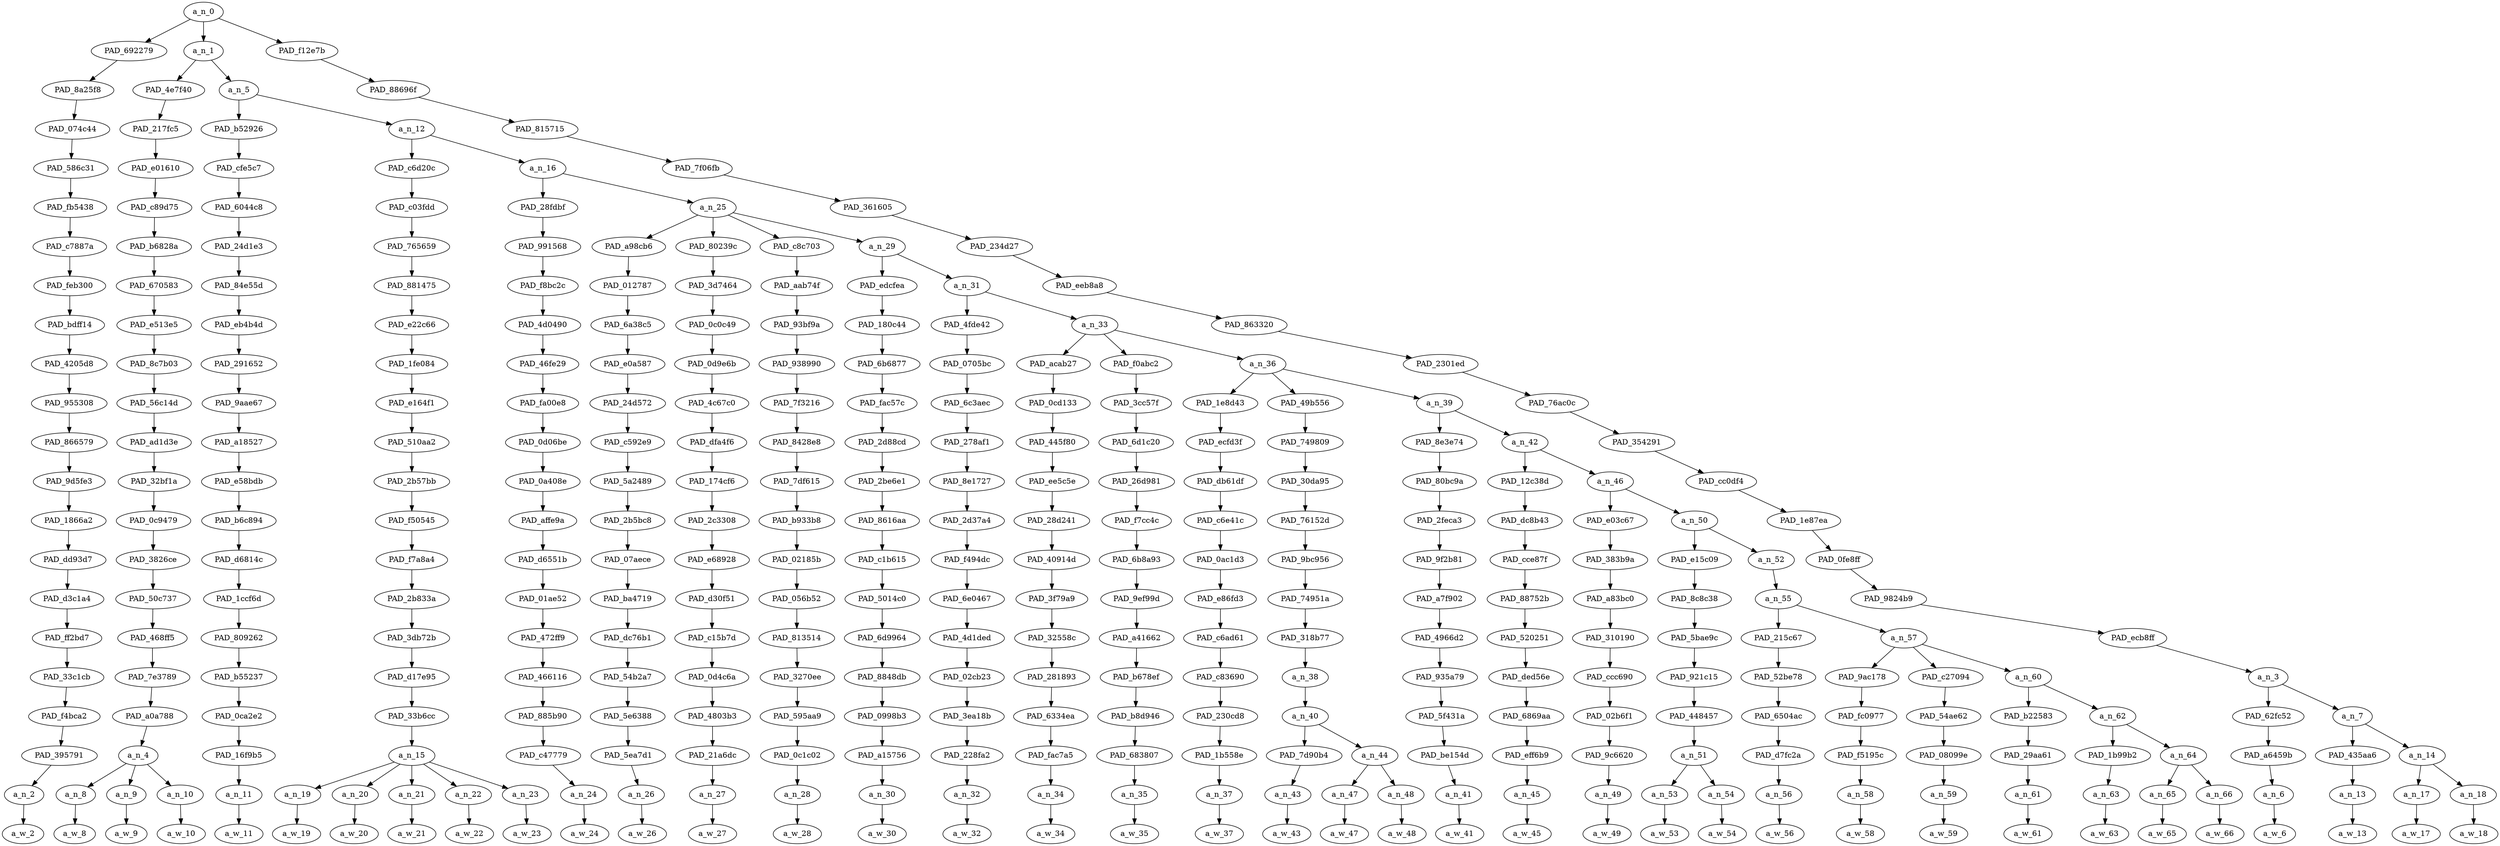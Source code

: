 strict digraph "" {
	a_n_0	[div_dir=1,
		index=0,
		level=21,
		pos="23.724949777862175,21!",
		text_span="[0, 1, 2, 3, 4, 5, 6, 7, 8, 9, 10, 11, 12, 13, 14, 15, 16, 17, 18, 19, 20, 21, 22, 23, 24, 25, 26, 27, 28, 29, 30, 31, 32, 33, 34, \
35, 36, 37]",
		value=0.99999999];
	PAD_692279	[div_dir=-1,
		index=1,
		level=20,
		pos="33.0,20!",
		text_span="[33]",
		value=0.01503875];
	a_n_0 -> PAD_692279;
	a_n_1	[div_dir=1,
		index=0,
		level=20,
		pos="3.299849333586516,20!",
		text_span="[0, 1, 2, 3, 4, 5, 6, 7, 8, 9, 10, 11, 12, 13, 14, 15, 16, 17, 18, 19, 20, 21, 22, 23, 24, 25, 26, 27, 28, 29, 30, 31, 32]",
		value=0.91500748];
	a_n_0 -> a_n_1;
	PAD_f12e7b	[div_dir=1,
		index=2,
		level=20,
		pos="34.875,20!",
		text_span="[34, 35, 36, 37]",
		value=0.06941881];
	a_n_0 -> PAD_f12e7b;
	PAD_8a25f8	[div_dir=-1,
		index=2,
		level=19,
		pos="33.0,19!",
		text_span="[33]",
		value=0.01503875];
	PAD_692279 -> PAD_8a25f8;
	PAD_074c44	[div_dir=-1,
		index=3,
		level=18,
		pos="33.0,18!",
		text_span="[33]",
		value=0.01503875];
	PAD_8a25f8 -> PAD_074c44;
	PAD_586c31	[div_dir=-1,
		index=4,
		level=17,
		pos="33.0,17!",
		text_span="[33]",
		value=0.01503875];
	PAD_074c44 -> PAD_586c31;
	PAD_fb5438	[div_dir=-1,
		index=5,
		level=16,
		pos="33.0,16!",
		text_span="[33]",
		value=0.01503875];
	PAD_586c31 -> PAD_fb5438;
	PAD_c7887a	[div_dir=-1,
		index=8,
		level=15,
		pos="33.0,15!",
		text_span="[33]",
		value=0.01503875];
	PAD_fb5438 -> PAD_c7887a;
	PAD_feb300	[div_dir=-1,
		index=9,
		level=14,
		pos="33.0,14!",
		text_span="[33]",
		value=0.01503875];
	PAD_c7887a -> PAD_feb300;
	PAD_bdff14	[div_dir=-1,
		index=10,
		level=13,
		pos="33.0,13!",
		text_span="[33]",
		value=0.01503875];
	PAD_feb300 -> PAD_bdff14;
	PAD_4205d8	[div_dir=-1,
		index=12,
		level=12,
		pos="33.0,12!",
		text_span="[33]",
		value=0.01503875];
	PAD_bdff14 -> PAD_4205d8;
	PAD_955308	[div_dir=-1,
		index=14,
		level=11,
		pos="33.0,11!",
		text_span="[33]",
		value=0.01503875];
	PAD_4205d8 -> PAD_955308;
	PAD_866579	[div_dir=-1,
		index=15,
		level=10,
		pos="33.0,10!",
		text_span="[33]",
		value=0.01503875];
	PAD_955308 -> PAD_866579;
	PAD_9d5fe3	[div_dir=-1,
		index=16,
		level=9,
		pos="33.0,9!",
		text_span="[33]",
		value=0.01503875];
	PAD_866579 -> PAD_9d5fe3;
	PAD_1866a2	[div_dir=-1,
		index=17,
		level=8,
		pos="33.0,8!",
		text_span="[33]",
		value=0.01503875];
	PAD_9d5fe3 -> PAD_1866a2;
	PAD_dd93d7	[div_dir=-1,
		index=18,
		level=7,
		pos="33.0,7!",
		text_span="[33]",
		value=0.01503875];
	PAD_1866a2 -> PAD_dd93d7;
	PAD_d3c1a4	[div_dir=-1,
		index=18,
		level=6,
		pos="33.0,6!",
		text_span="[33]",
		value=0.01503875];
	PAD_dd93d7 -> PAD_d3c1a4;
	PAD_ff2bd7	[div_dir=-1,
		index=19,
		level=5,
		pos="33.0,5!",
		text_span="[33]",
		value=0.01503875];
	PAD_d3c1a4 -> PAD_ff2bd7;
	PAD_33c1cb	[div_dir=-1,
		index=21,
		level=4,
		pos="33.0,4!",
		text_span="[33]",
		value=0.01503875];
	PAD_ff2bd7 -> PAD_33c1cb;
	PAD_f4bca2	[div_dir=-1,
		index=22,
		level=3,
		pos="33.0,3!",
		text_span="[33]",
		value=0.01503875];
	PAD_33c1cb -> PAD_f4bca2;
	PAD_395791	[div_dir=-1,
		index=24,
		level=2,
		pos="33.0,2!",
		text_span="[33]",
		value=0.01503875];
	PAD_f4bca2 -> PAD_395791;
	a_n_2	[div_dir=-1,
		index=33,
		level=1,
		pos="33.0,1!",
		text_span="[33]",
		value=0.01503875];
	PAD_395791 -> a_n_2;
	a_w_2	[div_dir=0,
		index=33,
		level=0,
		pos="33,0!",
		text_span="[33]",
		value=and];
	a_n_2 -> a_w_2;
	PAD_4e7f40	[div_dir=1,
		index=0,
		level=19,
		pos="1.0,19!",
		text_span="[0, 1, 2]",
		value=0.07791120];
	a_n_1 -> PAD_4e7f40;
	a_n_5	[div_dir=1,
		index=1,
		level=19,
		pos="5.599698667173032,19!",
		text_span="[3, 4, 5, 6, 7, 8, 9, 10, 11, 12, 13, 14, 15, 16, 17, 18, 19, 20, 21, 22, 23, 24, 25, 26, 27, 28, 29, 30, 31, 32]",
		value=0.83657356];
	a_n_1 -> a_n_5;
	PAD_217fc5	[div_dir=1,
		index=0,
		level=18,
		pos="1.0,18!",
		text_span="[0, 1, 2]",
		value=0.07791120];
	PAD_4e7f40 -> PAD_217fc5;
	PAD_e01610	[div_dir=1,
		index=0,
		level=17,
		pos="1.0,17!",
		text_span="[0, 1, 2]",
		value=0.07791120];
	PAD_217fc5 -> PAD_e01610;
	PAD_c89d75	[div_dir=1,
		index=0,
		level=16,
		pos="1.0,16!",
		text_span="[0, 1, 2]",
		value=0.07791120];
	PAD_e01610 -> PAD_c89d75;
	PAD_b6828a	[div_dir=1,
		index=0,
		level=15,
		pos="1.0,15!",
		text_span="[0, 1, 2]",
		value=0.07791120];
	PAD_c89d75 -> PAD_b6828a;
	PAD_670583	[div_dir=1,
		index=0,
		level=14,
		pos="1.0,14!",
		text_span="[0, 1, 2]",
		value=0.07791120];
	PAD_b6828a -> PAD_670583;
	PAD_e513e5	[div_dir=1,
		index=0,
		level=13,
		pos="1.0,13!",
		text_span="[0, 1, 2]",
		value=0.07791120];
	PAD_670583 -> PAD_e513e5;
	PAD_8c7b03	[div_dir=1,
		index=0,
		level=12,
		pos="1.0,12!",
		text_span="[0, 1, 2]",
		value=0.07791120];
	PAD_e513e5 -> PAD_8c7b03;
	PAD_56c14d	[div_dir=1,
		index=0,
		level=11,
		pos="1.0,11!",
		text_span="[0, 1, 2]",
		value=0.07791120];
	PAD_8c7b03 -> PAD_56c14d;
	PAD_ad1d3e	[div_dir=1,
		index=0,
		level=10,
		pos="1.0,10!",
		text_span="[0, 1, 2]",
		value=0.07791120];
	PAD_56c14d -> PAD_ad1d3e;
	PAD_32bf1a	[div_dir=1,
		index=0,
		level=9,
		pos="1.0,9!",
		text_span="[0, 1, 2]",
		value=0.07791120];
	PAD_ad1d3e -> PAD_32bf1a;
	PAD_0c9479	[div_dir=1,
		index=0,
		level=8,
		pos="1.0,8!",
		text_span="[0, 1, 2]",
		value=0.07791120];
	PAD_32bf1a -> PAD_0c9479;
	PAD_3826ce	[div_dir=1,
		index=0,
		level=7,
		pos="1.0,7!",
		text_span="[0, 1, 2]",
		value=0.07791120];
	PAD_0c9479 -> PAD_3826ce;
	PAD_50c737	[div_dir=1,
		index=0,
		level=6,
		pos="1.0,6!",
		text_span="[0, 1, 2]",
		value=0.07791120];
	PAD_3826ce -> PAD_50c737;
	PAD_468ff5	[div_dir=1,
		index=0,
		level=5,
		pos="1.0,5!",
		text_span="[0, 1, 2]",
		value=0.07791120];
	PAD_50c737 -> PAD_468ff5;
	PAD_7e3789	[div_dir=1,
		index=0,
		level=4,
		pos="1.0,4!",
		text_span="[0, 1, 2]",
		value=0.07791120];
	PAD_468ff5 -> PAD_7e3789;
	PAD_a0a788	[div_dir=1,
		index=0,
		level=3,
		pos="1.0,3!",
		text_span="[0, 1, 2]",
		value=0.07791120];
	PAD_7e3789 -> PAD_a0a788;
	a_n_4	[div_dir=1,
		index=0,
		level=2,
		pos="1.0,2!",
		text_span="[0, 1, 2]",
		value=0.07791120];
	PAD_a0a788 -> a_n_4;
	a_n_8	[div_dir=1,
		index=0,
		level=1,
		pos="0.0,1!",
		text_span="[0]",
		value=0.03504263];
	a_n_4 -> a_n_8;
	a_n_9	[div_dir=1,
		index=1,
		level=1,
		pos="1.0,1!",
		text_span="[1]",
		value=0.01982562];
	a_n_4 -> a_n_9;
	a_n_10	[div_dir=1,
		index=2,
		level=1,
		pos="2.0,1!",
		text_span="[2]",
		value=0.02271201];
	a_n_4 -> a_n_10;
	a_w_8	[div_dir=0,
		index=0,
		level=0,
		pos="0,0!",
		text_span="[0]",
		value=exactly];
	a_n_8 -> a_w_8;
	a_w_9	[div_dir=0,
		index=1,
		level=0,
		pos="1,0!",
		text_span="[1]",
		value=no];
	a_n_9 -> a_w_9;
	a_w_10	[div_dir=0,
		index=2,
		level=0,
		pos="2,0!",
		text_span="[2]",
		value=mercy];
	a_n_10 -> a_w_10;
	PAD_b52926	[div_dir=1,
		index=1,
		level=18,
		pos="3.0,18!",
		text_span="[3]",
		value=0.01688611];
	a_n_5 -> PAD_b52926;
	a_n_12	[div_dir=1,
		index=2,
		level=18,
		pos="8.199397334346065,18!",
		text_span="[4, 5, 6, 7, 8, 9, 10, 11, 12, 13, 14, 15, 16, 17, 18, 19, 20, 21, 22, 23, 24, 25, 26, 27, 28, 29, 30, 31, 32]",
		value=0.81923437];
	a_n_5 -> a_n_12;
	PAD_cfe5c7	[div_dir=1,
		index=1,
		level=17,
		pos="3.0,17!",
		text_span="[3]",
		value=0.01688611];
	PAD_b52926 -> PAD_cfe5c7;
	PAD_6044c8	[div_dir=1,
		index=1,
		level=16,
		pos="3.0,16!",
		text_span="[3]",
		value=0.01688611];
	PAD_cfe5c7 -> PAD_6044c8;
	PAD_24d1e3	[div_dir=1,
		index=1,
		level=15,
		pos="3.0,15!",
		text_span="[3]",
		value=0.01688611];
	PAD_6044c8 -> PAD_24d1e3;
	PAD_84e55d	[div_dir=1,
		index=1,
		level=14,
		pos="3.0,14!",
		text_span="[3]",
		value=0.01688611];
	PAD_24d1e3 -> PAD_84e55d;
	PAD_eb4b4d	[div_dir=1,
		index=1,
		level=13,
		pos="3.0,13!",
		text_span="[3]",
		value=0.01688611];
	PAD_84e55d -> PAD_eb4b4d;
	PAD_291652	[div_dir=1,
		index=1,
		level=12,
		pos="3.0,12!",
		text_span="[3]",
		value=0.01688611];
	PAD_eb4b4d -> PAD_291652;
	PAD_9aae67	[div_dir=1,
		index=1,
		level=11,
		pos="3.0,11!",
		text_span="[3]",
		value=0.01688611];
	PAD_291652 -> PAD_9aae67;
	PAD_a18527	[div_dir=1,
		index=1,
		level=10,
		pos="3.0,10!",
		text_span="[3]",
		value=0.01688611];
	PAD_9aae67 -> PAD_a18527;
	PAD_e58bdb	[div_dir=1,
		index=1,
		level=9,
		pos="3.0,9!",
		text_span="[3]",
		value=0.01688611];
	PAD_a18527 -> PAD_e58bdb;
	PAD_b6c894	[div_dir=1,
		index=1,
		level=8,
		pos="3.0,8!",
		text_span="[3]",
		value=0.01688611];
	PAD_e58bdb -> PAD_b6c894;
	PAD_d6814c	[div_dir=1,
		index=1,
		level=7,
		pos="3.0,7!",
		text_span="[3]",
		value=0.01688611];
	PAD_b6c894 -> PAD_d6814c;
	PAD_1ccf6d	[div_dir=1,
		index=1,
		level=6,
		pos="3.0,6!",
		text_span="[3]",
		value=0.01688611];
	PAD_d6814c -> PAD_1ccf6d;
	PAD_809262	[div_dir=1,
		index=1,
		level=5,
		pos="3.0,5!",
		text_span="[3]",
		value=0.01688611];
	PAD_1ccf6d -> PAD_809262;
	PAD_b55237	[div_dir=1,
		index=1,
		level=4,
		pos="3.0,4!",
		text_span="[3]",
		value=0.01688611];
	PAD_809262 -> PAD_b55237;
	PAD_0ca2e2	[div_dir=1,
		index=1,
		level=3,
		pos="3.0,3!",
		text_span="[3]",
		value=0.01688611];
	PAD_b55237 -> PAD_0ca2e2;
	PAD_16f9b5	[div_dir=1,
		index=1,
		level=2,
		pos="3.0,2!",
		text_span="[3]",
		value=0.01688611];
	PAD_0ca2e2 -> PAD_16f9b5;
	a_n_11	[div_dir=1,
		index=3,
		level=1,
		pos="3.0,1!",
		text_span="[3]",
		value=0.01688611];
	PAD_16f9b5 -> a_n_11;
	a_w_11	[div_dir=0,
		index=3,
		level=0,
		pos="3,0!",
		text_span="[3]",
		value=for];
	a_n_11 -> a_w_11;
	PAD_c6d20c	[div_dir=1,
		index=2,
		level=17,
		pos="6.0,17!",
		text_span="[4, 5, 6, 7, 8]",
		value=0.32495700];
	a_n_12 -> PAD_c6d20c;
	a_n_16	[div_dir=1,
		index=3,
		level=17,
		pos="10.39879466869213,17!",
		text_span="[9, 10, 11, 12, 13, 14, 15, 16, 17, 18, 19, 20, 21, 22, 23, 24, 25, 26, 27, 28, 29, 30, 31, 32]",
		value=0.49383841];
	a_n_12 -> a_n_16;
	PAD_c03fdd	[div_dir=1,
		index=2,
		level=16,
		pos="6.0,16!",
		text_span="[4, 5, 6, 7, 8]",
		value=0.32495700];
	PAD_c6d20c -> PAD_c03fdd;
	PAD_765659	[div_dir=1,
		index=2,
		level=15,
		pos="6.0,15!",
		text_span="[4, 5, 6, 7, 8]",
		value=0.32495700];
	PAD_c03fdd -> PAD_765659;
	PAD_881475	[div_dir=1,
		index=2,
		level=14,
		pos="6.0,14!",
		text_span="[4, 5, 6, 7, 8]",
		value=0.32495700];
	PAD_765659 -> PAD_881475;
	PAD_e22c66	[div_dir=1,
		index=2,
		level=13,
		pos="6.0,13!",
		text_span="[4, 5, 6, 7, 8]",
		value=0.32495700];
	PAD_881475 -> PAD_e22c66;
	PAD_1fe084	[div_dir=1,
		index=2,
		level=12,
		pos="6.0,12!",
		text_span="[4, 5, 6, 7, 8]",
		value=0.32495700];
	PAD_e22c66 -> PAD_1fe084;
	PAD_e164f1	[div_dir=1,
		index=2,
		level=11,
		pos="6.0,11!",
		text_span="[4, 5, 6, 7, 8]",
		value=0.32495700];
	PAD_1fe084 -> PAD_e164f1;
	PAD_510aa2	[div_dir=1,
		index=2,
		level=10,
		pos="6.0,10!",
		text_span="[4, 5, 6, 7, 8]",
		value=0.32495700];
	PAD_e164f1 -> PAD_510aa2;
	PAD_2b57bb	[div_dir=1,
		index=2,
		level=9,
		pos="6.0,9!",
		text_span="[4, 5, 6, 7, 8]",
		value=0.32495700];
	PAD_510aa2 -> PAD_2b57bb;
	PAD_f50545	[div_dir=1,
		index=2,
		level=8,
		pos="6.0,8!",
		text_span="[4, 5, 6, 7, 8]",
		value=0.32495700];
	PAD_2b57bb -> PAD_f50545;
	PAD_f7a8a4	[div_dir=1,
		index=2,
		level=7,
		pos="6.0,7!",
		text_span="[4, 5, 6, 7, 8]",
		value=0.32495700];
	PAD_f50545 -> PAD_f7a8a4;
	PAD_2b833a	[div_dir=1,
		index=2,
		level=6,
		pos="6.0,6!",
		text_span="[4, 5, 6, 7, 8]",
		value=0.32495700];
	PAD_f7a8a4 -> PAD_2b833a;
	PAD_3db72b	[div_dir=1,
		index=2,
		level=5,
		pos="6.0,5!",
		text_span="[4, 5, 6, 7, 8]",
		value=0.32495700];
	PAD_2b833a -> PAD_3db72b;
	PAD_d17e95	[div_dir=1,
		index=2,
		level=4,
		pos="6.0,4!",
		text_span="[4, 5, 6, 7, 8]",
		value=0.32495700];
	PAD_3db72b -> PAD_d17e95;
	PAD_33b6cc	[div_dir=1,
		index=2,
		level=3,
		pos="6.0,3!",
		text_span="[4, 5, 6, 7, 8]",
		value=0.32495700];
	PAD_d17e95 -> PAD_33b6cc;
	a_n_15	[div_dir=1,
		index=2,
		level=2,
		pos="6.0,2!",
		text_span="[4, 5, 6, 7, 8]",
		value=0.32495700];
	PAD_33b6cc -> a_n_15;
	a_n_19	[div_dir=-1,
		index=4,
		level=1,
		pos="4.0,1!",
		text_span="[4]",
		value=0.01551436];
	a_n_15 -> a_n_19;
	a_n_20	[div_dir=1,
		index=5,
		level=1,
		pos="5.0,1!",
		text_span="[5]",
		value=0.04503376];
	a_n_15 -> a_n_20;
	a_n_21	[div_dir=1,
		index=6,
		level=1,
		pos="6.0,1!",
		text_span="[6]",
		value=0.06894176];
	a_n_15 -> a_n_21;
	a_n_22	[div_dir=1,
		index=7,
		level=1,
		pos="7.0,1!",
		text_span="[7]",
		value=0.06509680];
	a_n_15 -> a_n_22;
	a_n_23	[div_dir=1,
		index=8,
		level=1,
		pos="8.0,1!",
		text_span="[8]",
		value=0.12985381];
	a_n_15 -> a_n_23;
	a_w_19	[div_dir=0,
		index=4,
		level=0,
		pos="4,0!",
		text_span="[4]",
		value=the];
	a_n_19 -> a_w_19;
	a_w_20	[div_dir=0,
		index=5,
		level=0,
		pos="5,0!",
		text_span="[5]",
		value=shameless];
	a_n_20 -> a_w_20;
	a_w_21	[div_dir=0,
		index=6,
		level=0,
		pos="6,0!",
		text_span="[6]",
		value=unapologetic];
	a_n_21 -> a_w_21;
	a_w_22	[div_dir=0,
		index=7,
		level=0,
		pos="7,0!",
		text_span="[7]",
		value=unabashed];
	a_n_22 -> a_w_22;
	a_w_23	[div_dir=0,
		index=8,
		level=0,
		pos="8,0!",
		text_span="[8]",
		value=nigger];
	a_n_23 -> a_w_23;
	PAD_28fdbf	[div_dir=1,
		index=3,
		level=16,
		pos="9.0,16!",
		text_span="[9]",
		value=0.02499067];
	a_n_16 -> PAD_28fdbf;
	a_n_25	[div_dir=1,
		index=4,
		level=16,
		pos="11.79758933738426,16!",
		text_span="[10, 11, 12, 13, 14, 15, 16, 17, 18, 19, 20, 21, 22, 23, 24, 25, 26, 27, 28, 29, 30, 31, 32]",
		value=0.46865929];
	a_n_16 -> a_n_25;
	PAD_991568	[div_dir=1,
		index=3,
		level=15,
		pos="9.0,15!",
		text_span="[9]",
		value=0.02499067];
	PAD_28fdbf -> PAD_991568;
	PAD_f8bc2c	[div_dir=1,
		index=3,
		level=14,
		pos="9.0,14!",
		text_span="[9]",
		value=0.02499067];
	PAD_991568 -> PAD_f8bc2c;
	PAD_4d0490	[div_dir=1,
		index=3,
		level=13,
		pos="9.0,13!",
		text_span="[9]",
		value=0.02499067];
	PAD_f8bc2c -> PAD_4d0490;
	PAD_46fe29	[div_dir=1,
		index=3,
		level=12,
		pos="9.0,12!",
		text_span="[9]",
		value=0.02499067];
	PAD_4d0490 -> PAD_46fe29;
	PAD_fa00e8	[div_dir=1,
		index=3,
		level=11,
		pos="9.0,11!",
		text_span="[9]",
		value=0.02499067];
	PAD_46fe29 -> PAD_fa00e8;
	PAD_0d06be	[div_dir=1,
		index=3,
		level=10,
		pos="9.0,10!",
		text_span="[9]",
		value=0.02499067];
	PAD_fa00e8 -> PAD_0d06be;
	PAD_0a408e	[div_dir=1,
		index=3,
		level=9,
		pos="9.0,9!",
		text_span="[9]",
		value=0.02499067];
	PAD_0d06be -> PAD_0a408e;
	PAD_affe9a	[div_dir=1,
		index=3,
		level=8,
		pos="9.0,8!",
		text_span="[9]",
		value=0.02499067];
	PAD_0a408e -> PAD_affe9a;
	PAD_d6551b	[div_dir=1,
		index=3,
		level=7,
		pos="9.0,7!",
		text_span="[9]",
		value=0.02499067];
	PAD_affe9a -> PAD_d6551b;
	PAD_01ae52	[div_dir=1,
		index=3,
		level=6,
		pos="9.0,6!",
		text_span="[9]",
		value=0.02499067];
	PAD_d6551b -> PAD_01ae52;
	PAD_472ff9	[div_dir=1,
		index=3,
		level=5,
		pos="9.0,5!",
		text_span="[9]",
		value=0.02499067];
	PAD_01ae52 -> PAD_472ff9;
	PAD_466116	[div_dir=1,
		index=3,
		level=4,
		pos="9.0,4!",
		text_span="[9]",
		value=0.02499067];
	PAD_472ff9 -> PAD_466116;
	PAD_885b90	[div_dir=1,
		index=3,
		level=3,
		pos="9.0,3!",
		text_span="[9]",
		value=0.02499067];
	PAD_466116 -> PAD_885b90;
	PAD_c47779	[div_dir=1,
		index=3,
		level=2,
		pos="9.0,2!",
		text_span="[9]",
		value=0.02499067];
	PAD_885b90 -> PAD_c47779;
	a_n_24	[div_dir=1,
		index=9,
		level=1,
		pos="9.0,1!",
		text_span="[9]",
		value=0.02499067];
	PAD_c47779 -> a_n_24;
	a_w_24	[div_dir=0,
		index=9,
		level=0,
		pos="9,0!",
		text_span="[9]",
		value=fucking];
	a_n_24 -> a_w_24;
	PAD_a98cb6	[div_dir=1,
		index=4,
		level=15,
		pos="10.0,15!",
		text_span="[10]",
		value=0.02873215];
	a_n_25 -> PAD_a98cb6;
	PAD_80239c	[div_dir=1,
		index=5,
		level=15,
		pos="11.0,15!",
		text_span="[11]",
		value=0.05262627];
	a_n_25 -> PAD_80239c;
	PAD_c8c703	[div_dir=1,
		index=6,
		level=15,
		pos="12.0,15!",
		text_span="[12]",
		value=0.03301888];
	a_n_25 -> PAD_c8c703;
	a_n_29	[div_dir=1,
		index=7,
		level=15,
		pos="14.190357349537038,15!",
		text_span="[13, 14, 15, 16, 17, 18, 19, 20, 21, 22, 23, 24, 25, 26, 27, 28, 29, 30, 31, 32]",
		value=0.35410288];
	a_n_25 -> a_n_29;
	PAD_012787	[div_dir=1,
		index=4,
		level=14,
		pos="10.0,14!",
		text_span="[10]",
		value=0.02873215];
	PAD_a98cb6 -> PAD_012787;
	PAD_6a38c5	[div_dir=1,
		index=4,
		level=13,
		pos="10.0,13!",
		text_span="[10]",
		value=0.02873215];
	PAD_012787 -> PAD_6a38c5;
	PAD_e0a587	[div_dir=1,
		index=4,
		level=12,
		pos="10.0,12!",
		text_span="[10]",
		value=0.02873215];
	PAD_6a38c5 -> PAD_e0a587;
	PAD_24d572	[div_dir=1,
		index=4,
		level=11,
		pos="10.0,11!",
		text_span="[10]",
		value=0.02873215];
	PAD_e0a587 -> PAD_24d572;
	PAD_c592e9	[div_dir=1,
		index=4,
		level=10,
		pos="10.0,10!",
		text_span="[10]",
		value=0.02873215];
	PAD_24d572 -> PAD_c592e9;
	PAD_5a2489	[div_dir=1,
		index=4,
		level=9,
		pos="10.0,9!",
		text_span="[10]",
		value=0.02873215];
	PAD_c592e9 -> PAD_5a2489;
	PAD_2b5bc8	[div_dir=1,
		index=4,
		level=8,
		pos="10.0,8!",
		text_span="[10]",
		value=0.02873215];
	PAD_5a2489 -> PAD_2b5bc8;
	PAD_07aece	[div_dir=1,
		index=4,
		level=7,
		pos="10.0,7!",
		text_span="[10]",
		value=0.02873215];
	PAD_2b5bc8 -> PAD_07aece;
	PAD_ba4719	[div_dir=1,
		index=4,
		level=6,
		pos="10.0,6!",
		text_span="[10]",
		value=0.02873215];
	PAD_07aece -> PAD_ba4719;
	PAD_dc76b1	[div_dir=1,
		index=4,
		level=5,
		pos="10.0,5!",
		text_span="[10]",
		value=0.02873215];
	PAD_ba4719 -> PAD_dc76b1;
	PAD_54b2a7	[div_dir=1,
		index=4,
		level=4,
		pos="10.0,4!",
		text_span="[10]",
		value=0.02873215];
	PAD_dc76b1 -> PAD_54b2a7;
	PAD_5e6388	[div_dir=1,
		index=4,
		level=3,
		pos="10.0,3!",
		text_span="[10]",
		value=0.02873215];
	PAD_54b2a7 -> PAD_5e6388;
	PAD_5ea7d1	[div_dir=1,
		index=4,
		level=2,
		pos="10.0,2!",
		text_span="[10]",
		value=0.02873215];
	PAD_5e6388 -> PAD_5ea7d1;
	a_n_26	[div_dir=1,
		index=10,
		level=1,
		pos="10.0,1!",
		text_span="[10]",
		value=0.02873215];
	PAD_5ea7d1 -> a_n_26;
	a_w_26	[div_dir=0,
		index=10,
		level=0,
		pos="10,0!",
		text_span="[10]",
		value=e];
	a_n_26 -> a_w_26;
	PAD_3d7464	[div_dir=1,
		index=5,
		level=14,
		pos="11.0,14!",
		text_span="[11]",
		value=0.05262627];
	PAD_80239c -> PAD_3d7464;
	PAD_0c0c49	[div_dir=1,
		index=5,
		level=13,
		pos="11.0,13!",
		text_span="[11]",
		value=0.05262627];
	PAD_3d7464 -> PAD_0c0c49;
	PAD_0d9e6b	[div_dir=1,
		index=5,
		level=12,
		pos="11.0,12!",
		text_span="[11]",
		value=0.05262627];
	PAD_0c0c49 -> PAD_0d9e6b;
	PAD_4c67c0	[div_dir=1,
		index=5,
		level=11,
		pos="11.0,11!",
		text_span="[11]",
		value=0.05262627];
	PAD_0d9e6b -> PAD_4c67c0;
	PAD_dfa4f6	[div_dir=1,
		index=5,
		level=10,
		pos="11.0,10!",
		text_span="[11]",
		value=0.05262627];
	PAD_4c67c0 -> PAD_dfa4f6;
	PAD_174cf6	[div_dir=1,
		index=5,
		level=9,
		pos="11.0,9!",
		text_span="[11]",
		value=0.05262627];
	PAD_dfa4f6 -> PAD_174cf6;
	PAD_2c3308	[div_dir=1,
		index=5,
		level=8,
		pos="11.0,8!",
		text_span="[11]",
		value=0.05262627];
	PAD_174cf6 -> PAD_2c3308;
	PAD_e68928	[div_dir=1,
		index=5,
		level=7,
		pos="11.0,7!",
		text_span="[11]",
		value=0.05262627];
	PAD_2c3308 -> PAD_e68928;
	PAD_d30f51	[div_dir=1,
		index=5,
		level=6,
		pos="11.0,6!",
		text_span="[11]",
		value=0.05262627];
	PAD_e68928 -> PAD_d30f51;
	PAD_c15b7d	[div_dir=1,
		index=5,
		level=5,
		pos="11.0,5!",
		text_span="[11]",
		value=0.05262627];
	PAD_d30f51 -> PAD_c15b7d;
	PAD_0d4c6a	[div_dir=1,
		index=5,
		level=4,
		pos="11.0,4!",
		text_span="[11]",
		value=0.05262627];
	PAD_c15b7d -> PAD_0d4c6a;
	PAD_4803b3	[div_dir=1,
		index=5,
		level=3,
		pos="11.0,3!",
		text_span="[11]",
		value=0.05262627];
	PAD_0d4c6a -> PAD_4803b3;
	PAD_21a6dc	[div_dir=1,
		index=5,
		level=2,
		pos="11.0,2!",
		text_span="[11]",
		value=0.05262627];
	PAD_4803b3 -> PAD_21a6dc;
	a_n_27	[div_dir=1,
		index=11,
		level=1,
		pos="11.0,1!",
		text_span="[11]",
		value=0.05262627];
	PAD_21a6dc -> a_n_27;
	a_w_27	[div_dir=0,
		index=11,
		level=0,
		pos="11,0!",
		text_span="[11]",
		value=slut];
	a_n_27 -> a_w_27;
	PAD_aab74f	[div_dir=1,
		index=6,
		level=14,
		pos="12.0,14!",
		text_span="[12]",
		value=0.03301888];
	PAD_c8c703 -> PAD_aab74f;
	PAD_93bf9a	[div_dir=1,
		index=6,
		level=13,
		pos="12.0,13!",
		text_span="[12]",
		value=0.03301888];
	PAD_aab74f -> PAD_93bf9a;
	PAD_938990	[div_dir=1,
		index=6,
		level=12,
		pos="12.0,12!",
		text_span="[12]",
		value=0.03301888];
	PAD_93bf9a -> PAD_938990;
	PAD_7f3216	[div_dir=1,
		index=6,
		level=11,
		pos="12.0,11!",
		text_span="[12]",
		value=0.03301888];
	PAD_938990 -> PAD_7f3216;
	PAD_8428e8	[div_dir=1,
		index=6,
		level=10,
		pos="12.0,10!",
		text_span="[12]",
		value=0.03301888];
	PAD_7f3216 -> PAD_8428e8;
	PAD_7df615	[div_dir=1,
		index=6,
		level=9,
		pos="12.0,9!",
		text_span="[12]",
		value=0.03301888];
	PAD_8428e8 -> PAD_7df615;
	PAD_b933b8	[div_dir=1,
		index=6,
		level=8,
		pos="12.0,8!",
		text_span="[12]",
		value=0.03301888];
	PAD_7df615 -> PAD_b933b8;
	PAD_02185b	[div_dir=1,
		index=6,
		level=7,
		pos="12.0,7!",
		text_span="[12]",
		value=0.03301888];
	PAD_b933b8 -> PAD_02185b;
	PAD_056b52	[div_dir=1,
		index=6,
		level=6,
		pos="12.0,6!",
		text_span="[12]",
		value=0.03301888];
	PAD_02185b -> PAD_056b52;
	PAD_813514	[div_dir=1,
		index=6,
		level=5,
		pos="12.0,5!",
		text_span="[12]",
		value=0.03301888];
	PAD_056b52 -> PAD_813514;
	PAD_3270ee	[div_dir=1,
		index=6,
		level=4,
		pos="12.0,4!",
		text_span="[12]",
		value=0.03301888];
	PAD_813514 -> PAD_3270ee;
	PAD_595aa9	[div_dir=1,
		index=6,
		level=3,
		pos="12.0,3!",
		text_span="[12]",
		value=0.03301888];
	PAD_3270ee -> PAD_595aa9;
	PAD_0c1c02	[div_dir=1,
		index=6,
		level=2,
		pos="12.0,2!",
		text_span="[12]",
		value=0.03301888];
	PAD_595aa9 -> PAD_0c1c02;
	a_n_28	[div_dir=1,
		index=12,
		level=1,
		pos="12.0,1!",
		text_span="[12]",
		value=0.03301888];
	PAD_0c1c02 -> a_n_28;
	a_w_28	[div_dir=0,
		index=12,
		level=0,
		pos="12,0!",
		text_span="[12]",
		value=cam];
	a_n_28 -> a_w_28;
	PAD_edcfea	[div_dir=1,
		index=7,
		level=14,
		pos="13.0,14!",
		text_span="[13]",
		value=0.03151076];
	a_n_29 -> PAD_edcfea;
	a_n_31	[div_dir=1,
		index=8,
		level=14,
		pos="15.380714699074074,14!",
		text_span="[14, 15, 16, 17, 18, 19, 20, 21, 22, 23, 24, 25, 26, 27, 28, 29, 30, 31, 32]",
		value=0.32243976];
	a_n_29 -> a_n_31;
	PAD_180c44	[div_dir=1,
		index=7,
		level=13,
		pos="13.0,13!",
		text_span="[13]",
		value=0.03151076];
	PAD_edcfea -> PAD_180c44;
	PAD_6b6877	[div_dir=1,
		index=7,
		level=12,
		pos="13.0,12!",
		text_span="[13]",
		value=0.03151076];
	PAD_180c44 -> PAD_6b6877;
	PAD_fac57c	[div_dir=1,
		index=7,
		level=11,
		pos="13.0,11!",
		text_span="[13]",
		value=0.03151076];
	PAD_6b6877 -> PAD_fac57c;
	PAD_2d88cd	[div_dir=1,
		index=7,
		level=10,
		pos="13.0,10!",
		text_span="[13]",
		value=0.03151076];
	PAD_fac57c -> PAD_2d88cd;
	PAD_2be6e1	[div_dir=1,
		index=7,
		level=9,
		pos="13.0,9!",
		text_span="[13]",
		value=0.03151076];
	PAD_2d88cd -> PAD_2be6e1;
	PAD_8616aa	[div_dir=1,
		index=7,
		level=8,
		pos="13.0,8!",
		text_span="[13]",
		value=0.03151076];
	PAD_2be6e1 -> PAD_8616aa;
	PAD_c1b615	[div_dir=1,
		index=7,
		level=7,
		pos="13.0,7!",
		text_span="[13]",
		value=0.03151076];
	PAD_8616aa -> PAD_c1b615;
	PAD_5014c0	[div_dir=1,
		index=7,
		level=6,
		pos="13.0,6!",
		text_span="[13]",
		value=0.03151076];
	PAD_c1b615 -> PAD_5014c0;
	PAD_6d9964	[div_dir=1,
		index=7,
		level=5,
		pos="13.0,5!",
		text_span="[13]",
		value=0.03151076];
	PAD_5014c0 -> PAD_6d9964;
	PAD_8848db	[div_dir=1,
		index=7,
		level=4,
		pos="13.0,4!",
		text_span="[13]",
		value=0.03151076];
	PAD_6d9964 -> PAD_8848db;
	PAD_0998b3	[div_dir=1,
		index=7,
		level=3,
		pos="13.0,3!",
		text_span="[13]",
		value=0.03151076];
	PAD_8848db -> PAD_0998b3;
	PAD_a15756	[div_dir=1,
		index=7,
		level=2,
		pos="13.0,2!",
		text_span="[13]",
		value=0.03151076];
	PAD_0998b3 -> PAD_a15756;
	a_n_30	[div_dir=1,
		index=13,
		level=1,
		pos="13.0,1!",
		text_span="[13]",
		value=0.03151076];
	PAD_a15756 -> a_n_30;
	a_w_30	[div_dir=0,
		index=13,
		level=0,
		pos="13,0!",
		text_span="[13]",
		value=whore];
	a_n_30 -> a_w_30;
	PAD_4fde42	[div_dir=1,
		index=8,
		level=13,
		pos="14.0,13!",
		text_span="[14]",
		value=0.01535626];
	a_n_31 -> PAD_4fde42;
	a_n_33	[div_dir=1,
		index=9,
		level=13,
		pos="16.76142939814815,13!",
		text_span="[15, 16, 17, 18, 19, 20, 21, 22, 23, 24, 25, 26, 27, 28, 29, 30, 31, 32]",
		value=0.30697639];
	a_n_31 -> a_n_33;
	PAD_0705bc	[div_dir=1,
		index=8,
		level=12,
		pos="14.0,12!",
		text_span="[14]",
		value=0.01535626];
	PAD_4fde42 -> PAD_0705bc;
	PAD_6c3aec	[div_dir=1,
		index=8,
		level=11,
		pos="14.0,11!",
		text_span="[14]",
		value=0.01535626];
	PAD_0705bc -> PAD_6c3aec;
	PAD_278af1	[div_dir=1,
		index=8,
		level=10,
		pos="14.0,10!",
		text_span="[14]",
		value=0.01535626];
	PAD_6c3aec -> PAD_278af1;
	PAD_8e1727	[div_dir=1,
		index=8,
		level=9,
		pos="14.0,9!",
		text_span="[14]",
		value=0.01535626];
	PAD_278af1 -> PAD_8e1727;
	PAD_2d37a4	[div_dir=1,
		index=8,
		level=8,
		pos="14.0,8!",
		text_span="[14]",
		value=0.01535626];
	PAD_8e1727 -> PAD_2d37a4;
	PAD_f494dc	[div_dir=1,
		index=8,
		level=7,
		pos="14.0,7!",
		text_span="[14]",
		value=0.01535626];
	PAD_2d37a4 -> PAD_f494dc;
	PAD_6e0467	[div_dir=1,
		index=8,
		level=6,
		pos="14.0,6!",
		text_span="[14]",
		value=0.01535626];
	PAD_f494dc -> PAD_6e0467;
	PAD_4d1ded	[div_dir=1,
		index=8,
		level=5,
		pos="14.0,5!",
		text_span="[14]",
		value=0.01535626];
	PAD_6e0467 -> PAD_4d1ded;
	PAD_02cb23	[div_dir=1,
		index=8,
		level=4,
		pos="14.0,4!",
		text_span="[14]",
		value=0.01535626];
	PAD_4d1ded -> PAD_02cb23;
	PAD_3ea18b	[div_dir=1,
		index=8,
		level=3,
		pos="14.0,3!",
		text_span="[14]",
		value=0.01535626];
	PAD_02cb23 -> PAD_3ea18b;
	PAD_228fa2	[div_dir=1,
		index=8,
		level=2,
		pos="14.0,2!",
		text_span="[14]",
		value=0.01535626];
	PAD_3ea18b -> PAD_228fa2;
	a_n_32	[div_dir=1,
		index=14,
		level=1,
		pos="14.0,1!",
		text_span="[14]",
		value=0.01535626];
	PAD_228fa2 -> a_n_32;
	a_w_32	[div_dir=0,
		index=14,
		level=0,
		pos="14,0!",
		text_span="[14]",
		value=how];
	a_n_32 -> a_w_32;
	PAD_acab27	[div_dir=1,
		index=9,
		level=12,
		pos="15.0,12!",
		text_span="[15]",
		value=0.01173085];
	a_n_33 -> PAD_acab27;
	PAD_f0abc2	[div_dir=1,
		index=10,
		level=12,
		pos="16.0,12!",
		text_span="[16]",
		value=0.01245963];
	a_n_33 -> PAD_f0abc2;
	a_n_36	[div_dir=1,
		index=11,
		level=12,
		pos="19.284288194444446,12!",
		text_span="[17, 18, 19, 20, 21, 22, 23, 24, 25, 26, 27, 28, 29, 30, 31, 32]",
		value=0.28268616];
	a_n_33 -> a_n_36;
	PAD_0cd133	[div_dir=1,
		index=9,
		level=11,
		pos="15.0,11!",
		text_span="[15]",
		value=0.01173085];
	PAD_acab27 -> PAD_0cd133;
	PAD_445f80	[div_dir=1,
		index=9,
		level=10,
		pos="15.0,10!",
		text_span="[15]",
		value=0.01173085];
	PAD_0cd133 -> PAD_445f80;
	PAD_ee5c5e	[div_dir=1,
		index=9,
		level=9,
		pos="15.0,9!",
		text_span="[15]",
		value=0.01173085];
	PAD_445f80 -> PAD_ee5c5e;
	PAD_28d241	[div_dir=1,
		index=9,
		level=8,
		pos="15.0,8!",
		text_span="[15]",
		value=0.01173085];
	PAD_ee5c5e -> PAD_28d241;
	PAD_40914d	[div_dir=1,
		index=9,
		level=7,
		pos="15.0,7!",
		text_span="[15]",
		value=0.01173085];
	PAD_28d241 -> PAD_40914d;
	PAD_3f79a9	[div_dir=1,
		index=9,
		level=6,
		pos="15.0,6!",
		text_span="[15]",
		value=0.01173085];
	PAD_40914d -> PAD_3f79a9;
	PAD_32558c	[div_dir=1,
		index=9,
		level=5,
		pos="15.0,5!",
		text_span="[15]",
		value=0.01173085];
	PAD_3f79a9 -> PAD_32558c;
	PAD_281893	[div_dir=1,
		index=9,
		level=4,
		pos="15.0,4!",
		text_span="[15]",
		value=0.01173085];
	PAD_32558c -> PAD_281893;
	PAD_6334ea	[div_dir=1,
		index=9,
		level=3,
		pos="15.0,3!",
		text_span="[15]",
		value=0.01173085];
	PAD_281893 -> PAD_6334ea;
	PAD_fac7a5	[div_dir=1,
		index=9,
		level=2,
		pos="15.0,2!",
		text_span="[15]",
		value=0.01173085];
	PAD_6334ea -> PAD_fac7a5;
	a_n_34	[div_dir=1,
		index=15,
		level=1,
		pos="15.0,1!",
		text_span="[15]",
		value=0.01173085];
	PAD_fac7a5 -> a_n_34;
	a_w_34	[div_dir=0,
		index=15,
		level=0,
		pos="15,0!",
		text_span="[15]",
		value=can];
	a_n_34 -> a_w_34;
	PAD_3cc57f	[div_dir=1,
		index=10,
		level=11,
		pos="16.0,11!",
		text_span="[16]",
		value=0.01245963];
	PAD_f0abc2 -> PAD_3cc57f;
	PAD_6d1c20	[div_dir=1,
		index=10,
		level=10,
		pos="16.0,10!",
		text_span="[16]",
		value=0.01245963];
	PAD_3cc57f -> PAD_6d1c20;
	PAD_26d981	[div_dir=1,
		index=10,
		level=9,
		pos="16.0,9!",
		text_span="[16]",
		value=0.01245963];
	PAD_6d1c20 -> PAD_26d981;
	PAD_f7cc4c	[div_dir=1,
		index=10,
		level=8,
		pos="16.0,8!",
		text_span="[16]",
		value=0.01245963];
	PAD_26d981 -> PAD_f7cc4c;
	PAD_6b8a93	[div_dir=1,
		index=10,
		level=7,
		pos="16.0,7!",
		text_span="[16]",
		value=0.01245963];
	PAD_f7cc4c -> PAD_6b8a93;
	PAD_9ef99d	[div_dir=1,
		index=10,
		level=6,
		pos="16.0,6!",
		text_span="[16]",
		value=0.01245963];
	PAD_6b8a93 -> PAD_9ef99d;
	PAD_a41662	[div_dir=1,
		index=10,
		level=5,
		pos="16.0,5!",
		text_span="[16]",
		value=0.01245963];
	PAD_9ef99d -> PAD_a41662;
	PAD_b678ef	[div_dir=1,
		index=10,
		level=4,
		pos="16.0,4!",
		text_span="[16]",
		value=0.01245963];
	PAD_a41662 -> PAD_b678ef;
	PAD_b8d946	[div_dir=1,
		index=10,
		level=3,
		pos="16.0,3!",
		text_span="[16]",
		value=0.01245963];
	PAD_b678ef -> PAD_b8d946;
	PAD_683807	[div_dir=1,
		index=10,
		level=2,
		pos="16.0,2!",
		text_span="[16]",
		value=0.01245963];
	PAD_b8d946 -> PAD_683807;
	a_n_35	[div_dir=1,
		index=16,
		level=1,
		pos="16.0,1!",
		text_span="[16]",
		value=0.01245963];
	PAD_683807 -> a_n_35;
	a_w_35	[div_dir=0,
		index=16,
		level=0,
		pos="16,0!",
		text_span="[16]",
		value=you];
	a_n_35 -> a_w_35;
	PAD_1e8d43	[div_dir=1,
		index=11,
		level=11,
		pos="17.0,11!",
		text_span="[17]",
		value=0.01279065];
	a_n_36 -> PAD_1e8d43;
	PAD_49b556	[div_dir=1,
		index=12,
		level=11,
		pos="18.75,11!",
		text_span="[18, 19, 20]",
		value=0.03773979];
	a_n_36 -> PAD_49b556;
	a_n_39	[div_dir=1,
		index=13,
		level=11,
		pos="22.102864583333336,11!",
		text_span="[21, 22, 23, 24, 25, 26, 27, 28, 29, 30, 31, 32]",
		value=0.23206368];
	a_n_36 -> a_n_39;
	PAD_ecfd3f	[div_dir=1,
		index=11,
		level=10,
		pos="17.0,10!",
		text_span="[17]",
		value=0.01279065];
	PAD_1e8d43 -> PAD_ecfd3f;
	PAD_db61df	[div_dir=1,
		index=11,
		level=9,
		pos="17.0,9!",
		text_span="[17]",
		value=0.01279065];
	PAD_ecfd3f -> PAD_db61df;
	PAD_c6e41c	[div_dir=1,
		index=11,
		level=8,
		pos="17.0,8!",
		text_span="[17]",
		value=0.01279065];
	PAD_db61df -> PAD_c6e41c;
	PAD_0ac1d3	[div_dir=1,
		index=11,
		level=7,
		pos="17.0,7!",
		text_span="[17]",
		value=0.01279065];
	PAD_c6e41c -> PAD_0ac1d3;
	PAD_e86fd3	[div_dir=1,
		index=11,
		level=6,
		pos="17.0,6!",
		text_span="[17]",
		value=0.01279065];
	PAD_0ac1d3 -> PAD_e86fd3;
	PAD_c6ad61	[div_dir=1,
		index=11,
		level=5,
		pos="17.0,5!",
		text_span="[17]",
		value=0.01279065];
	PAD_e86fd3 -> PAD_c6ad61;
	PAD_c83690	[div_dir=1,
		index=11,
		level=4,
		pos="17.0,4!",
		text_span="[17]",
		value=0.01279065];
	PAD_c6ad61 -> PAD_c83690;
	PAD_230cd8	[div_dir=1,
		index=11,
		level=3,
		pos="17.0,3!",
		text_span="[17]",
		value=0.01279065];
	PAD_c83690 -> PAD_230cd8;
	PAD_1b558e	[div_dir=1,
		index=11,
		level=2,
		pos="17.0,2!",
		text_span="[17]",
		value=0.01279065];
	PAD_230cd8 -> PAD_1b558e;
	a_n_37	[div_dir=1,
		index=17,
		level=1,
		pos="17.0,1!",
		text_span="[17]",
		value=0.01279065];
	PAD_1b558e -> a_n_37;
	a_w_37	[div_dir=0,
		index=17,
		level=0,
		pos="17,0!",
		text_span="[17]",
		value=expect];
	a_n_37 -> a_w_37;
	PAD_749809	[div_dir=1,
		index=12,
		level=10,
		pos="18.75,10!",
		text_span="[18, 19, 20]",
		value=0.03773979];
	PAD_49b556 -> PAD_749809;
	PAD_30da95	[div_dir=1,
		index=12,
		level=9,
		pos="18.75,9!",
		text_span="[18, 19, 20]",
		value=0.03773979];
	PAD_749809 -> PAD_30da95;
	PAD_76152d	[div_dir=1,
		index=12,
		level=8,
		pos="18.75,8!",
		text_span="[18, 19, 20]",
		value=0.03773979];
	PAD_30da95 -> PAD_76152d;
	PAD_9bc956	[div_dir=1,
		index=12,
		level=7,
		pos="18.75,7!",
		text_span="[18, 19, 20]",
		value=0.03773979];
	PAD_76152d -> PAD_9bc956;
	PAD_74951a	[div_dir=1,
		index=12,
		level=6,
		pos="18.75,6!",
		text_span="[18, 19, 20]",
		value=0.03773979];
	PAD_9bc956 -> PAD_74951a;
	PAD_318b77	[div_dir=1,
		index=12,
		level=5,
		pos="18.75,5!",
		text_span="[18, 19, 20]",
		value=0.03773979];
	PAD_74951a -> PAD_318b77;
	a_n_38	[div_dir=1,
		index=12,
		level=4,
		pos="18.75,4!",
		text_span="[18, 19, 20]",
		value=0.03773979];
	PAD_318b77 -> a_n_38;
	a_n_40	[div_dir=1,
		index=12,
		level=3,
		pos="18.75,3!",
		text_span="[18, 19, 20]",
		value=0.03769579];
	a_n_38 -> a_n_40;
	PAD_7d90b4	[div_dir=-1,
		index=12,
		level=2,
		pos="18.0,2!",
		text_span="[18]",
		value=0.01001160];
	a_n_40 -> PAD_7d90b4;
	a_n_44	[div_dir=1,
		index=13,
		level=2,
		pos="19.5,2!",
		text_span="[19, 20]",
		value=0.02764020];
	a_n_40 -> a_n_44;
	a_n_43	[div_dir=-1,
		index=18,
		level=1,
		pos="18.0,1!",
		text_span="[18]",
		value=0.01001160];
	PAD_7d90b4 -> a_n_43;
	a_w_43	[div_dir=0,
		index=18,
		level=0,
		pos="18,0!",
		text_span="[18]",
		value=to];
	a_n_43 -> a_w_43;
	a_n_47	[div_dir=1,
		index=19,
		level=1,
		pos="19.0,1!",
		text_span="[19]",
		value=0.01106913];
	a_n_44 -> a_n_47;
	a_n_48	[div_dir=1,
		index=20,
		level=1,
		pos="20.0,1!",
		text_span="[20]",
		value=0.01651685];
	a_n_44 -> a_n_48;
	a_w_47	[div_dir=0,
		index=19,
		level=0,
		pos="19,0!",
		text_span="[19]",
		value=be];
	a_n_47 -> a_w_47;
	a_w_48	[div_dir=0,
		index=20,
		level=0,
		pos="20,0!",
		text_span="[20]",
		value=forgiven];
	a_n_48 -> a_w_48;
	PAD_8e3e74	[div_dir=1,
		index=13,
		level=10,
		pos="21.0,10!",
		text_span="[21]",
		value=0.01180175];
	a_n_39 -> PAD_8e3e74;
	a_n_42	[div_dir=1,
		index=14,
		level=10,
		pos="23.205729166666668,10!",
		text_span="[22, 23, 24, 25, 26, 27, 28, 29, 30, 31, 32]",
		value=0.22018728];
	a_n_39 -> a_n_42;
	PAD_80bc9a	[div_dir=1,
		index=13,
		level=9,
		pos="21.0,9!",
		text_span="[21]",
		value=0.01180175];
	PAD_8e3e74 -> PAD_80bc9a;
	PAD_2feca3	[div_dir=1,
		index=13,
		level=8,
		pos="21.0,8!",
		text_span="[21]",
		value=0.01180175];
	PAD_80bc9a -> PAD_2feca3;
	PAD_9f2b81	[div_dir=1,
		index=13,
		level=7,
		pos="21.0,7!",
		text_span="[21]",
		value=0.01180175];
	PAD_2feca3 -> PAD_9f2b81;
	PAD_a7f902	[div_dir=1,
		index=13,
		level=6,
		pos="21.0,6!",
		text_span="[21]",
		value=0.01180175];
	PAD_9f2b81 -> PAD_a7f902;
	PAD_4966d2	[div_dir=1,
		index=13,
		level=5,
		pos="21.0,5!",
		text_span="[21]",
		value=0.01180175];
	PAD_a7f902 -> PAD_4966d2;
	PAD_935a79	[div_dir=1,
		index=13,
		level=4,
		pos="21.0,4!",
		text_span="[21]",
		value=0.01180175];
	PAD_4966d2 -> PAD_935a79;
	PAD_5f431a	[div_dir=1,
		index=13,
		level=3,
		pos="21.0,3!",
		text_span="[21]",
		value=0.01180175];
	PAD_935a79 -> PAD_5f431a;
	PAD_be154d	[div_dir=1,
		index=14,
		level=2,
		pos="21.0,2!",
		text_span="[21]",
		value=0.01180175];
	PAD_5f431a -> PAD_be154d;
	a_n_41	[div_dir=1,
		index=21,
		level=1,
		pos="21.0,1!",
		text_span="[21]",
		value=0.01180175];
	PAD_be154d -> a_n_41;
	a_w_41	[div_dir=0,
		index=21,
		level=0,
		pos="21,0!",
		text_span="[21]",
		value=if];
	a_n_41 -> a_w_41;
	PAD_12c38d	[div_dir=1,
		index=14,
		level=9,
		pos="22.0,9!",
		text_span="[22]",
		value=0.01336961];
	a_n_42 -> PAD_12c38d;
	a_n_46	[div_dir=1,
		index=15,
		level=9,
		pos="24.411458333333336,9!",
		text_span="[23, 24, 25, 26, 27, 28, 29, 30, 31, 32]",
		value=0.20674283];
	a_n_42 -> a_n_46;
	PAD_dc8b43	[div_dir=1,
		index=14,
		level=8,
		pos="22.0,8!",
		text_span="[22]",
		value=0.01336961];
	PAD_12c38d -> PAD_dc8b43;
	PAD_cce87f	[div_dir=1,
		index=14,
		level=7,
		pos="22.0,7!",
		text_span="[22]",
		value=0.01336961];
	PAD_dc8b43 -> PAD_cce87f;
	PAD_88752b	[div_dir=1,
		index=14,
		level=6,
		pos="22.0,6!",
		text_span="[22]",
		value=0.01336961];
	PAD_cce87f -> PAD_88752b;
	PAD_520251	[div_dir=1,
		index=14,
		level=5,
		pos="22.0,5!",
		text_span="[22]",
		value=0.01336961];
	PAD_88752b -> PAD_520251;
	PAD_ded56e	[div_dir=1,
		index=14,
		level=4,
		pos="22.0,4!",
		text_span="[22]",
		value=0.01336961];
	PAD_520251 -> PAD_ded56e;
	PAD_6869aa	[div_dir=1,
		index=14,
		level=3,
		pos="22.0,3!",
		text_span="[22]",
		value=0.01336961];
	PAD_ded56e -> PAD_6869aa;
	PAD_eff6b9	[div_dir=1,
		index=15,
		level=2,
		pos="22.0,2!",
		text_span="[22]",
		value=0.01336961];
	PAD_6869aa -> PAD_eff6b9;
	a_n_45	[div_dir=1,
		index=22,
		level=1,
		pos="22.0,1!",
		text_span="[22]",
		value=0.01336961];
	PAD_eff6b9 -> a_n_45;
	a_w_45	[div_dir=0,
		index=22,
		level=0,
		pos="22,0!",
		text_span="[22]",
		value=you1];
	a_n_45 -> a_w_45;
	PAD_e03c67	[div_dir=1,
		index=15,
		level=8,
		pos="23.0,8!",
		text_span="[23]",
		value=0.01282184];
	a_n_46 -> PAD_e03c67;
	a_n_50	[div_dir=1,
		index=16,
		level=8,
		pos="25.822916666666668,8!",
		text_span="[24, 25, 26, 27, 28, 29, 30, 31, 32]",
		value=0.19385667];
	a_n_46 -> a_n_50;
	PAD_383b9a	[div_dir=1,
		index=15,
		level=7,
		pos="23.0,7!",
		text_span="[23]",
		value=0.01282184];
	PAD_e03c67 -> PAD_383b9a;
	PAD_a83bc0	[div_dir=1,
		index=15,
		level=6,
		pos="23.0,6!",
		text_span="[23]",
		value=0.01282184];
	PAD_383b9a -> PAD_a83bc0;
	PAD_310190	[div_dir=1,
		index=15,
		level=5,
		pos="23.0,5!",
		text_span="[23]",
		value=0.01282184];
	PAD_a83bc0 -> PAD_310190;
	PAD_ccc690	[div_dir=1,
		index=15,
		level=4,
		pos="23.0,4!",
		text_span="[23]",
		value=0.01282184];
	PAD_310190 -> PAD_ccc690;
	PAD_02b6f1	[div_dir=1,
		index=15,
		level=3,
		pos="23.0,3!",
		text_span="[23]",
		value=0.01282184];
	PAD_ccc690 -> PAD_02b6f1;
	PAD_9c6620	[div_dir=1,
		index=16,
		level=2,
		pos="23.0,2!",
		text_span="[23]",
		value=0.01282184];
	PAD_02b6f1 -> PAD_9c6620;
	a_n_49	[div_dir=1,
		index=23,
		level=1,
		pos="23.0,1!",
		text_span="[23]",
		value=0.01282184];
	PAD_9c6620 -> a_n_49;
	a_w_49	[div_dir=0,
		index=23,
		level=0,
		pos="23,0!",
		text_span="[23]",
		value=are];
	a_n_49 -> a_w_49;
	PAD_e15c09	[div_dir=1,
		index=16,
		level=7,
		pos="24.5,7!",
		text_span="[24, 25]",
		value=0.07756047];
	a_n_50 -> PAD_e15c09;
	a_n_52	[div_dir=1,
		index=17,
		level=7,
		pos="27.145833333333336,7!",
		text_span="[26, 27, 28, 29, 30, 31, 32]",
		value=0.11623543];
	a_n_50 -> a_n_52;
	PAD_8c8c38	[div_dir=1,
		index=16,
		level=6,
		pos="24.5,6!",
		text_span="[24, 25]",
		value=0.07756047];
	PAD_e15c09 -> PAD_8c8c38;
	PAD_5bae9c	[div_dir=1,
		index=16,
		level=5,
		pos="24.5,5!",
		text_span="[24, 25]",
		value=0.07756047];
	PAD_8c8c38 -> PAD_5bae9c;
	PAD_921c15	[div_dir=1,
		index=16,
		level=4,
		pos="24.5,4!",
		text_span="[24, 25]",
		value=0.07756047];
	PAD_5bae9c -> PAD_921c15;
	PAD_448457	[div_dir=1,
		index=16,
		level=3,
		pos="24.5,3!",
		text_span="[24, 25]",
		value=0.07756047];
	PAD_921c15 -> PAD_448457;
	a_n_51	[div_dir=1,
		index=17,
		level=2,
		pos="24.5,2!",
		text_span="[24, 25]",
		value=0.07756047];
	PAD_448457 -> a_n_51;
	a_n_53	[div_dir=1,
		index=24,
		level=1,
		pos="24.0,1!",
		text_span="[24]",
		value=0.06025243];
	a_n_51 -> a_n_53;
	a_n_54	[div_dir=1,
		index=25,
		level=1,
		pos="25.0,1!",
		text_span="[25]",
		value=0.01730593];
	a_n_51 -> a_n_54;
	a_w_53	[div_dir=0,
		index=24,
		level=0,
		pos="24,0!",
		text_span="[24]",
		value=unrepentant];
	a_n_53 -> a_w_53;
	a_w_54	[div_dir=0,
		index=25,
		level=0,
		pos="25,0!",
		text_span="[25]",
		value="<user>"];
	a_n_54 -> a_w_54;
	a_n_55	[div_dir=1,
		index=17,
		level=6,
		pos="27.145833333333336,6!",
		text_span="[26, 27, 28, 29, 30, 31, 32]",
		value=0.11615816];
	a_n_52 -> a_n_55;
	PAD_215c67	[div_dir=1,
		index=17,
		level=5,
		pos="26.0,5!",
		text_span="[26]",
		value=0.01442550];
	a_n_55 -> PAD_215c67;
	a_n_57	[div_dir=1,
		index=18,
		level=5,
		pos="28.291666666666668,5!",
		text_span="[27, 28, 29, 30, 31, 32]",
		value=0.10165538];
	a_n_55 -> a_n_57;
	PAD_52be78	[div_dir=1,
		index=17,
		level=4,
		pos="26.0,4!",
		text_span="[26]",
		value=0.01442550];
	PAD_215c67 -> PAD_52be78;
	PAD_6504ac	[div_dir=1,
		index=17,
		level=3,
		pos="26.0,3!",
		text_span="[26]",
		value=0.01442550];
	PAD_52be78 -> PAD_6504ac;
	PAD_d7fc2a	[div_dir=1,
		index=18,
		level=2,
		pos="26.0,2!",
		text_span="[26]",
		value=0.01442550];
	PAD_6504ac -> PAD_d7fc2a;
	a_n_56	[div_dir=1,
		index=26,
		level=1,
		pos="26.0,1!",
		text_span="[26]",
		value=0.01442550];
	PAD_d7fc2a -> a_n_56;
	a_w_56	[div_dir=0,
		index=26,
		level=0,
		pos="26,0!",
		text_span="[26]",
		value=you2];
	a_n_56 -> a_w_56;
	PAD_9ac178	[div_dir=1,
		index=18,
		level=4,
		pos="27.0,4!",
		text_span="[27]",
		value=0.01357976];
	a_n_57 -> PAD_9ac178;
	PAD_c27094	[div_dir=1,
		index=19,
		level=4,
		pos="28.0,4!",
		text_span="[28]",
		value=0.01529931];
	a_n_57 -> PAD_c27094;
	a_n_60	[div_dir=1,
		index=20,
		level=4,
		pos="29.875,4!",
		text_span="[29, 30, 31, 32]",
		value=0.07272132];
	a_n_57 -> a_n_60;
	PAD_fc0977	[div_dir=1,
		index=18,
		level=3,
		pos="27.0,3!",
		text_span="[27]",
		value=0.01357976];
	PAD_9ac178 -> PAD_fc0977;
	PAD_f5195c	[div_dir=1,
		index=19,
		level=2,
		pos="27.0,2!",
		text_span="[27]",
		value=0.01357976];
	PAD_fc0977 -> PAD_f5195c;
	a_n_58	[div_dir=1,
		index=27,
		level=1,
		pos="27.0,1!",
		text_span="[27]",
		value=0.01357976];
	PAD_f5195c -> a_n_58;
	a_w_58	[div_dir=0,
		index=27,
		level=0,
		pos="27,0!",
		text_span="[27]",
		value=owe];
	a_n_58 -> a_w_58;
	PAD_54ae62	[div_dir=1,
		index=19,
		level=3,
		pos="28.0,3!",
		text_span="[28]",
		value=0.01529931];
	PAD_c27094 -> PAD_54ae62;
	PAD_08099e	[div_dir=1,
		index=20,
		level=2,
		pos="28.0,2!",
		text_span="[28]",
		value=0.01529931];
	PAD_54ae62 -> PAD_08099e;
	a_n_59	[div_dir=1,
		index=28,
		level=1,
		pos="28.0,1!",
		text_span="[28]",
		value=0.01529931];
	PAD_08099e -> a_n_59;
	a_w_59	[div_dir=0,
		index=28,
		level=0,
		pos="28,0!",
		text_span="[28]",
		value=us];
	a_n_59 -> a_w_59;
	PAD_b22583	[div_dir=-1,
		index=20,
		level=3,
		pos="29.0,3!",
		text_span="[29]",
		value=0.02757179];
	a_n_60 -> PAD_b22583;
	a_n_62	[div_dir=1,
		index=21,
		level=3,
		pos="30.75,3!",
		text_span="[30, 31, 32]",
		value=0.04513253];
	a_n_60 -> a_n_62;
	PAD_29aa61	[div_dir=-1,
		index=21,
		level=2,
		pos="29.0,2!",
		text_span="[29]",
		value=0.02757179];
	PAD_b22583 -> PAD_29aa61;
	a_n_61	[div_dir=-1,
		index=29,
		level=1,
		pos="29.0,1!",
		text_span="[29]",
		value=0.02757179];
	PAD_29aa61 -> a_n_61;
	a_w_61	[div_dir=0,
		index=29,
		level=0,
		pos="29,0!",
		text_span="[29]",
		value=bigly];
	a_n_61 -> a_w_61;
	PAD_1b99b2	[div_dir=1,
		index=22,
		level=2,
		pos="30.0,2!",
		text_span="[30]",
		value=0.01463743];
	a_n_62 -> PAD_1b99b2;
	a_n_64	[div_dir=1,
		index=23,
		level=2,
		pos="31.5,2!",
		text_span="[31, 32]",
		value=0.03044072];
	a_n_62 -> a_n_64;
	a_n_63	[div_dir=1,
		index=30,
		level=1,
		pos="30.0,1!",
		text_span="[30]",
		value=0.01463743];
	PAD_1b99b2 -> a_n_63;
	a_w_63	[div_dir=0,
		index=30,
		level=0,
		pos="30,0!",
		text_span="[30]",
		value=we];
	a_n_63 -> a_w_63;
	a_n_65	[div_dir=-1,
		index=31,
		level=1,
		pos="31.0,1!",
		text_span="[31]",
		value=0.01508992];
	a_n_64 -> a_n_65;
	a_n_66	[div_dir=1,
		index=32,
		level=1,
		pos="32.0,1!",
		text_span="[32]",
		value=0.01532508];
	a_n_64 -> a_n_66;
	a_w_65	[div_dir=0,
		index=31,
		level=0,
		pos="31,0!",
		text_span="[31]",
		value=made];
	a_n_65 -> a_w_65;
	a_w_66	[div_dir=0,
		index=32,
		level=0,
		pos="32,0!",
		text_span="[32]",
		value=you3];
	a_n_66 -> a_w_66;
	PAD_88696f	[div_dir=1,
		index=3,
		level=19,
		pos="34.875,19!",
		text_span="[34, 35, 36, 37]",
		value=0.06941881];
	PAD_f12e7b -> PAD_88696f;
	PAD_815715	[div_dir=1,
		index=4,
		level=18,
		pos="34.875,18!",
		text_span="[34, 35, 36, 37]",
		value=0.06941881];
	PAD_88696f -> PAD_815715;
	PAD_7f06fb	[div_dir=1,
		index=5,
		level=17,
		pos="34.875,17!",
		text_span="[34, 35, 36, 37]",
		value=0.06941881];
	PAD_815715 -> PAD_7f06fb;
	PAD_361605	[div_dir=1,
		index=6,
		level=16,
		pos="34.875,16!",
		text_span="[34, 35, 36, 37]",
		value=0.06941881];
	PAD_7f06fb -> PAD_361605;
	PAD_234d27	[div_dir=1,
		index=9,
		level=15,
		pos="34.875,15!",
		text_span="[34, 35, 36, 37]",
		value=0.06941881];
	PAD_361605 -> PAD_234d27;
	PAD_eeb8a8	[div_dir=1,
		index=10,
		level=14,
		pos="34.875,14!",
		text_span="[34, 35, 36, 37]",
		value=0.06941881];
	PAD_234d27 -> PAD_eeb8a8;
	PAD_863320	[div_dir=1,
		index=11,
		level=13,
		pos="34.875,13!",
		text_span="[34, 35, 36, 37]",
		value=0.06941881];
	PAD_eeb8a8 -> PAD_863320;
	PAD_2301ed	[div_dir=1,
		index=13,
		level=12,
		pos="34.875,12!",
		text_span="[34, 35, 36, 37]",
		value=0.06941881];
	PAD_863320 -> PAD_2301ed;
	PAD_76ac0c	[div_dir=1,
		index=15,
		level=11,
		pos="34.875,11!",
		text_span="[34, 35, 36, 37]",
		value=0.06941881];
	PAD_2301ed -> PAD_76ac0c;
	PAD_354291	[div_dir=1,
		index=16,
		level=10,
		pos="34.875,10!",
		text_span="[34, 35, 36, 37]",
		value=0.06941881];
	PAD_76ac0c -> PAD_354291;
	PAD_cc0df4	[div_dir=1,
		index=17,
		level=9,
		pos="34.875,9!",
		text_span="[34, 35, 36, 37]",
		value=0.06941881];
	PAD_354291 -> PAD_cc0df4;
	PAD_1e87ea	[div_dir=1,
		index=18,
		level=8,
		pos="34.875,8!",
		text_span="[34, 35, 36, 37]",
		value=0.06941881];
	PAD_cc0df4 -> PAD_1e87ea;
	PAD_0fe8ff	[div_dir=1,
		index=19,
		level=7,
		pos="34.875,7!",
		text_span="[34, 35, 36, 37]",
		value=0.06941881];
	PAD_1e87ea -> PAD_0fe8ff;
	PAD_9824b9	[div_dir=1,
		index=19,
		level=6,
		pos="34.875,6!",
		text_span="[34, 35, 36, 37]",
		value=0.06941881];
	PAD_0fe8ff -> PAD_9824b9;
	PAD_ecb8ff	[div_dir=1,
		index=20,
		level=5,
		pos="34.875,5!",
		text_span="[34, 35, 36, 37]",
		value=0.06941881];
	PAD_9824b9 -> PAD_ecb8ff;
	a_n_3	[div_dir=1,
		index=22,
		level=4,
		pos="34.875,4!",
		text_span="[34, 35, 36, 37]",
		value=0.06941881];
	PAD_ecb8ff -> a_n_3;
	PAD_62fc52	[div_dir=1,
		index=23,
		level=3,
		pos="34.0,3!",
		text_span="[34]",
		value=0.01510906];
	a_n_3 -> PAD_62fc52;
	a_n_7	[div_dir=1,
		index=24,
		level=3,
		pos="35.75,3!",
		text_span="[35, 36, 37]",
		value=0.05416995];
	a_n_3 -> a_n_7;
	PAD_a6459b	[div_dir=1,
		index=25,
		level=2,
		pos="34.0,2!",
		text_span="[34]",
		value=0.01510906];
	PAD_62fc52 -> PAD_a6459b;
	a_n_6	[div_dir=1,
		index=34,
		level=1,
		pos="34.0,1!",
		text_span="[34]",
		value=0.01510906];
	PAD_a6459b -> a_n_6;
	a_w_6	[div_dir=0,
		index=34,
		level=0,
		pos="34,0!",
		text_span="[34]",
		value=we1];
	a_n_6 -> a_w_6;
	PAD_435aa6	[div_dir=1,
		index=26,
		level=2,
		pos="35.0,2!",
		text_span="[35]",
		value=0.01437746];
	a_n_7 -> PAD_435aa6;
	a_n_14	[div_dir=1,
		index=27,
		level=2,
		pos="36.5,2!",
		text_span="[36, 37]",
		value=0.03970521];
	a_n_7 -> a_n_14;
	a_n_13	[div_dir=1,
		index=35,
		level=1,
		pos="35.0,1!",
		text_span="[35]",
		value=0.01437746];
	PAD_435aa6 -> a_n_13;
	a_w_13	[div_dir=0,
		index=35,
		level=0,
		pos="35,0!",
		text_span="[35]",
		value=can1];
	a_n_13 -> a_w_13;
	a_n_17	[div_dir=1,
		index=36,
		level=1,
		pos="36.0,1!",
		text_span="[36]",
		value=0.01828608];
	a_n_14 -> a_n_17;
	a_n_18	[div_dir=1,
		index=37,
		level=1,
		pos="37.0,1!",
		text_span="[37]",
		value=0.02131652];
	a_n_14 -> a_n_18;
	a_w_17	[div_dir=0,
		index=36,
		level=0,
		pos="36,0!",
		text_span="[36]",
		value=break];
	a_n_17 -> a_w_17;
	a_w_18	[div_dir=0,
		index=37,
		level=0,
		pos="37,0!",
		text_span="[37]",
		value=you4];
	a_n_18 -> a_w_18;
}
